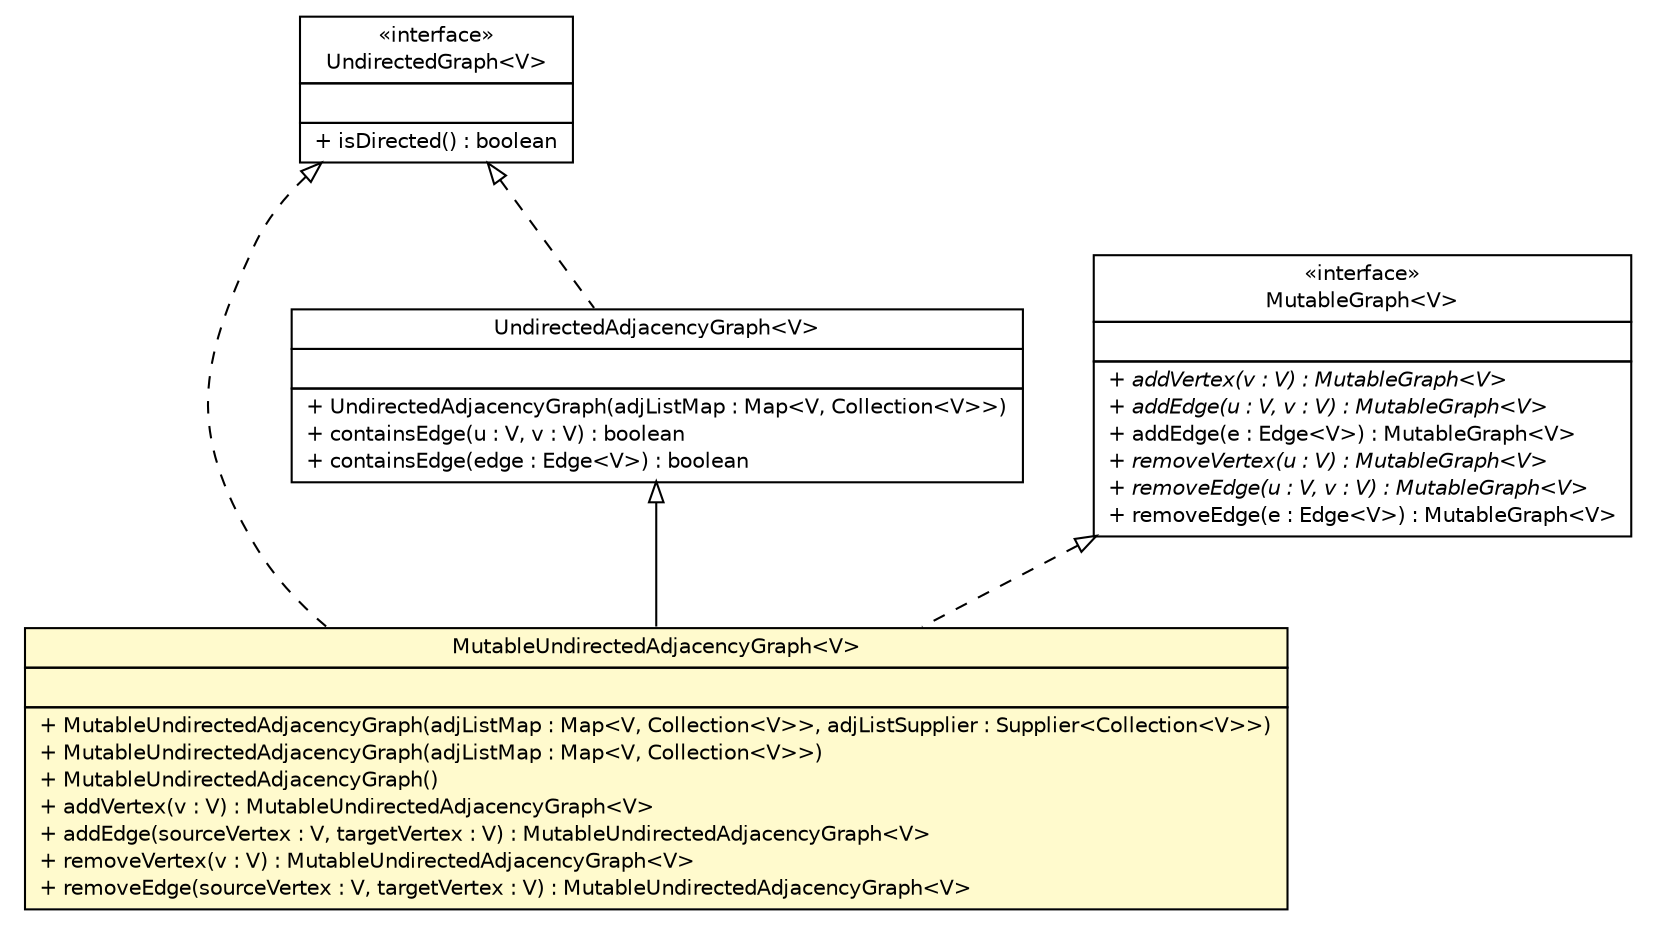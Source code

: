 #!/usr/local/bin/dot
#
# Class diagram 
# Generated by UMLGraph version R5_6-24-gf6e263 (http://www.umlgraph.org/)
#

digraph G {
	edge [fontname="Helvetica",fontsize=10,labelfontname="Helvetica",labelfontsize=10];
	node [fontname="Helvetica",fontsize=10,shape=plaintext];
	nodesep=0.25;
	ranksep=0.5;
	// org.jgraphl.UndirectedGraph<V>
	c1277 [label=<<table title="org.jgraphl.UndirectedGraph" border="0" cellborder="1" cellspacing="0" cellpadding="2" port="p" href="../UndirectedGraph.html">
		<tr><td><table border="0" cellspacing="0" cellpadding="1">
<tr><td align="center" balign="center"> &#171;interface&#187; </td></tr>
<tr><td align="center" balign="center"> UndirectedGraph&lt;V&gt; </td></tr>
		</table></td></tr>
		<tr><td><table border="0" cellspacing="0" cellpadding="1">
<tr><td align="left" balign="left">  </td></tr>
		</table></td></tr>
		<tr><td><table border="0" cellspacing="0" cellpadding="1">
<tr><td align="left" balign="left"> + isDirected() : boolean </td></tr>
		</table></td></tr>
		</table>>, URL="../UndirectedGraph.html", fontname="Helvetica", fontcolor="black", fontsize=10.0];
	// org.jgraphl.MutableGraph<V>
	c1280 [label=<<table title="org.jgraphl.MutableGraph" border="0" cellborder="1" cellspacing="0" cellpadding="2" port="p" href="../MutableGraph.html">
		<tr><td><table border="0" cellspacing="0" cellpadding="1">
<tr><td align="center" balign="center"> &#171;interface&#187; </td></tr>
<tr><td align="center" balign="center"> MutableGraph&lt;V&gt; </td></tr>
		</table></td></tr>
		<tr><td><table border="0" cellspacing="0" cellpadding="1">
<tr><td align="left" balign="left">  </td></tr>
		</table></td></tr>
		<tr><td><table border="0" cellspacing="0" cellpadding="1">
<tr><td align="left" balign="left"><font face="Helvetica-Oblique" point-size="10.0"> + addVertex(v : V) : MutableGraph&lt;V&gt; </font></td></tr>
<tr><td align="left" balign="left"><font face="Helvetica-Oblique" point-size="10.0"> + addEdge(u : V, v : V) : MutableGraph&lt;V&gt; </font></td></tr>
<tr><td align="left" balign="left"> + addEdge(e : Edge&lt;V&gt;) : MutableGraph&lt;V&gt; </td></tr>
<tr><td align="left" balign="left"><font face="Helvetica-Oblique" point-size="10.0"> + removeVertex(u : V) : MutableGraph&lt;V&gt; </font></td></tr>
<tr><td align="left" balign="left"><font face="Helvetica-Oblique" point-size="10.0"> + removeEdge(u : V, v : V) : MutableGraph&lt;V&gt; </font></td></tr>
<tr><td align="left" balign="left"> + removeEdge(e : Edge&lt;V&gt;) : MutableGraph&lt;V&gt; </td></tr>
		</table></td></tr>
		</table>>, URL="../MutableGraph.html", fontname="Helvetica", fontcolor="black", fontsize=10.0];
	// org.jgraphl.graph.MutableUndirectedAdjacencyGraph<V>
	c1298 [label=<<table title="org.jgraphl.graph.MutableUndirectedAdjacencyGraph" border="0" cellborder="1" cellspacing="0" cellpadding="2" port="p" bgcolor="lemonChiffon" href="./MutableUndirectedAdjacencyGraph.html">
		<tr><td><table border="0" cellspacing="0" cellpadding="1">
<tr><td align="center" balign="center"> MutableUndirectedAdjacencyGraph&lt;V&gt; </td></tr>
		</table></td></tr>
		<tr><td><table border="0" cellspacing="0" cellpadding="1">
<tr><td align="left" balign="left">  </td></tr>
		</table></td></tr>
		<tr><td><table border="0" cellspacing="0" cellpadding="1">
<tr><td align="left" balign="left"> + MutableUndirectedAdjacencyGraph(adjListMap : Map&lt;V, Collection&lt;V&gt;&gt;, adjListSupplier : Supplier&lt;Collection&lt;V&gt;&gt;) </td></tr>
<tr><td align="left" balign="left"> + MutableUndirectedAdjacencyGraph(adjListMap : Map&lt;V, Collection&lt;V&gt;&gt;) </td></tr>
<tr><td align="left" balign="left"> + MutableUndirectedAdjacencyGraph() </td></tr>
<tr><td align="left" balign="left"> + addVertex(v : V) : MutableUndirectedAdjacencyGraph&lt;V&gt; </td></tr>
<tr><td align="left" balign="left"> + addEdge(sourceVertex : V, targetVertex : V) : MutableUndirectedAdjacencyGraph&lt;V&gt; </td></tr>
<tr><td align="left" balign="left"> + removeVertex(v : V) : MutableUndirectedAdjacencyGraph&lt;V&gt; </td></tr>
<tr><td align="left" balign="left"> + removeEdge(sourceVertex : V, targetVertex : V) : MutableUndirectedAdjacencyGraph&lt;V&gt; </td></tr>
		</table></td></tr>
		</table>>, URL="./MutableUndirectedAdjacencyGraph.html", fontname="Helvetica", fontcolor="black", fontsize=10.0];
	// org.jgraphl.graph.UndirectedAdjacencyGraph<V>
	c1299 [label=<<table title="org.jgraphl.graph.UndirectedAdjacencyGraph" border="0" cellborder="1" cellspacing="0" cellpadding="2" port="p" href="./UndirectedAdjacencyGraph.html">
		<tr><td><table border="0" cellspacing="0" cellpadding="1">
<tr><td align="center" balign="center"> UndirectedAdjacencyGraph&lt;V&gt; </td></tr>
		</table></td></tr>
		<tr><td><table border="0" cellspacing="0" cellpadding="1">
<tr><td align="left" balign="left">  </td></tr>
		</table></td></tr>
		<tr><td><table border="0" cellspacing="0" cellpadding="1">
<tr><td align="left" balign="left"> + UndirectedAdjacencyGraph(adjListMap : Map&lt;V, Collection&lt;V&gt;&gt;) </td></tr>
<tr><td align="left" balign="left"> + containsEdge(u : V, v : V) : boolean </td></tr>
<tr><td align="left" balign="left"> + containsEdge(edge : Edge&lt;V&gt;) : boolean </td></tr>
		</table></td></tr>
		</table>>, URL="./UndirectedAdjacencyGraph.html", fontname="Helvetica", fontcolor="black", fontsize=10.0];
	//org.jgraphl.graph.MutableUndirectedAdjacencyGraph<V> extends org.jgraphl.graph.UndirectedAdjacencyGraph<V>
	c1299:p -> c1298:p [dir=back,arrowtail=empty];
	//org.jgraphl.graph.MutableUndirectedAdjacencyGraph<V> implements org.jgraphl.MutableGraph<V>
	c1280:p -> c1298:p [dir=back,arrowtail=empty,style=dashed];
	//org.jgraphl.graph.MutableUndirectedAdjacencyGraph<V> implements org.jgraphl.UndirectedGraph<V>
	c1277:p -> c1298:p [dir=back,arrowtail=empty,style=dashed];
	//org.jgraphl.graph.UndirectedAdjacencyGraph<V> implements org.jgraphl.UndirectedGraph<V>
	c1277:p -> c1299:p [dir=back,arrowtail=empty,style=dashed];
}

